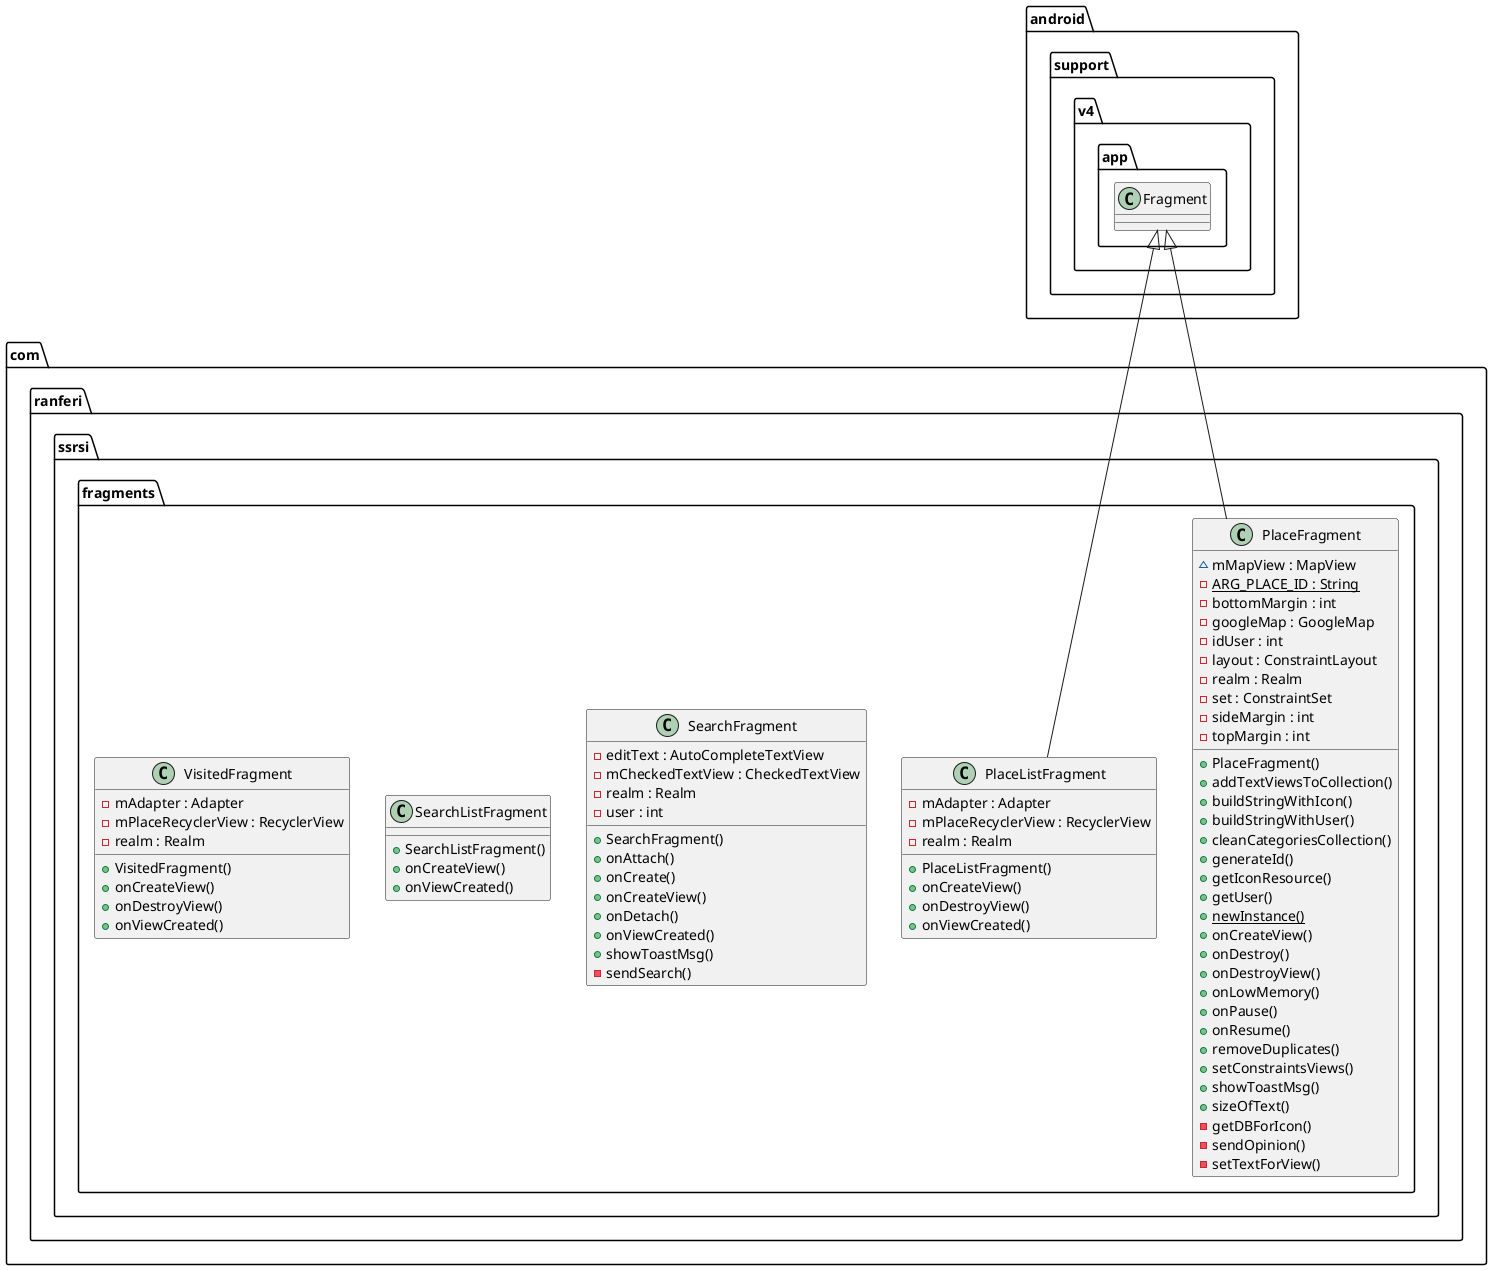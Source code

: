 @startuml

/'  namespace com.ranferi.ssrsi {
    namespace fragments {
      class com.ranferi.ssrsi.fragments.HomeFragment {
          {static} - LOG_TAG : String
          - adapter : Adapter
          - mProgressBar : ProgressBar
          - mUsers : List<User>
          + HomeFragment()
          + onAttach()
          + onCreateView()
          + onViewCreated()
          - fetchUsers()
          - setupRecyclerView()
      }
    }
  }
  '/

  namespace com.ranferi.ssrsi {
    namespace fragments {
      class com.ranferi.ssrsi.fragments.PlaceFragment {
          ~ mMapView : MapView
          {static} - ARG_PLACE_ID : String
          - bottomMargin : int
          - googleMap : GoogleMap
          - idUser : int
          - layout : ConstraintLayout
          - realm : Realm
          - set : ConstraintSet
          - sideMargin : int
          - topMargin : int
          + PlaceFragment()
          + addTextViewsToCollection()
          + buildStringWithIcon()
          + buildStringWithUser()
          + cleanCategoriesCollection()
          + generateId()
          + getIconResource()
          + getUser()
          {static} + newInstance()
          + onCreateView()
          + onDestroy()
          + onDestroyView()
          + onLowMemory()
          + onPause()
          + onResume()
          + removeDuplicates()
          + setConstraintsViews()
          + showToastMsg()
          + sizeOfText()
          - getDBForIcon()
          - sendOpinion()
          - setTextForView()
      }
    }
  }
  

  namespace com.ranferi.ssrsi {
    namespace fragments {
      class com.ranferi.ssrsi.fragments.PlaceListFragment {
          - mAdapter : Adapter
          - mPlaceRecyclerView : RecyclerView
          - realm : Realm
          + PlaceListFragment()
          + onCreateView()
          + onDestroyView()
          + onViewCreated()
      }
    }
  }
  

  /'namespace com.ranferi.ssrsi {
    namespace fragments {
      class com.ranferi.ssrsi.fragments.ProfileFragment {
          - buttonUpdate : Button
          - mEditTextEmail : TextInputEditText
          - mEditTextLastName : TextInputEditText
          - mEditTextMaidenName : TextInputEditText
          - mEditTextName : TextInputEditText
          - mEditTextPassword : TextInputEditText
          - mEditTextRePassword : TextInputEditText
          - mEditTextUser : TextInputEditText
          + ProfileFragment()
          + editFailed()
          + onClick()
          + onCreateView()
          + onViewCreated()
          + validate()
          ~ toStringACharSequence()
          - updateUser()
      }
    }
  }'/
  

  namespace com.ranferi.ssrsi {
    namespace fragments {
      class com.ranferi.ssrsi.fragments.SearchFragment {
          - editText : AutoCompleteTextView
          - mCheckedTextView : CheckedTextView
          - realm : Realm
          - user : int
          + SearchFragment()
          + onAttach()
          + onCreate()
          + onCreateView()
          + onDetach()
          + onViewCreated()
          + showToastMsg()
          - sendSearch()
      }
    }
  }
  

  namespace com.ranferi.ssrsi {
    namespace fragments {
      class com.ranferi.ssrsi.fragments.SearchListFragment {
          + SearchListFragment()
          + onCreateView()
          + onViewCreated()
      }
    }
  }
  

  namespace com.ranferi.ssrsi {
    namespace fragments {
      class com.ranferi.ssrsi.fragments.VisitedFragment {
          - mAdapter : Adapter
          - mPlaceRecyclerView : RecyclerView
          - realm : Realm
          + VisitedFragment()
          + onCreateView()
          + onDestroyView()
          + onViewCreated()
      }
    }
  }
  

  /'com.ranferi.ssrsi.fragments.HomeFragment -up-|> android.support.v4.app.Fragment
  com.ranferi.ssrsi.fragments.HomeFragment o-- com.ranferi.ssrsi.activities.HomeActivity : mActivity'/
  com.ranferi.ssrsi.fragments.PlaceFragment -up-|> android.support.v4.app.Fragment
  com.ranferi.ssrsi.fragments.PlaceListFragment -up-|> android.support.v4.app.Fragment
  /'com.ranferi.ssrsi.fragments.ProfileFragment .up.|> android.view.View.OnClickListener
  com.ranferi.ssrsi.fragments.ProfileFragment -up-|> android.support.v4.app.Fragment
  '/com.ranferi.ssrsi.fragments.SearchFragment -up-|> android.support.v4.app.Fragment

  com.ranferi.ssrsi.fragments.SearchListFragment -up-|> android.support.v4.app.Fragment
  com.ranferi.ssrsi.fragments.SearchListFragment o-- com.ranferi.ssrsi.model.PlacesResponse : mPlacesResponse
  com.ranferi.ssrsi.fragments.VisitedFragment -up-|> android.support.v4.app.Fragment


@enduml
